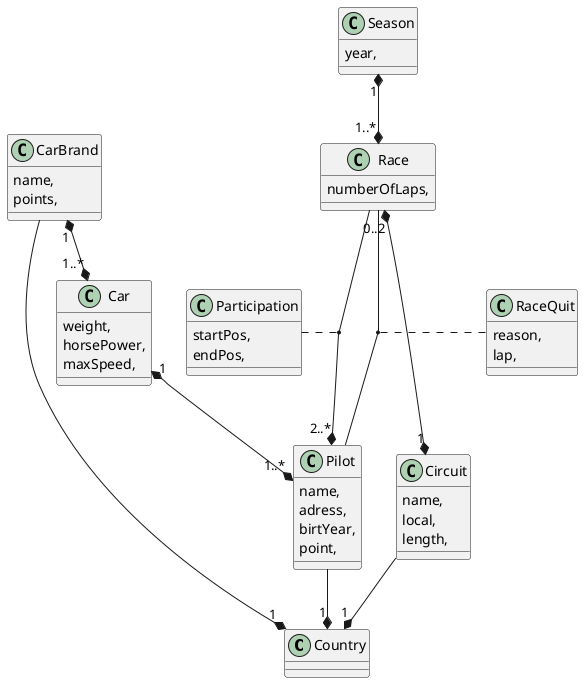 @startuml f1

class Country {

}
'Avoid redundancy; allow unique key'

class CarBrand {
    name,
    points,
}

class Car {
    weight,
    horsePower,
    maxSpeed,
}

class Pilot {
    name,
    adress,
    birtYear,
    point,
}

class Season {
    year,
}

class Race {
    numberOfLaps,
}

class Circuit {
    name,
    local,
    length,
}

class Participation {
    startPos,
    endPos,
}

class RaceQuit {
    reason,
    lap,
}

CarBrand --* "1" Country
Pilot --* "1" Country
Circuit --* "1" Country
CarBrand "1" *--* "1..*" Car
Car "1" *--* "1..*" Pilot
Season "1" *--* "1..*" Race
Race "0..2" *--* "1" Circuit
Race --* "2..*" Pilot
(Race, Pilot) .. Participation

(Race, Pilot) .. RaceQuit
'Alternative: Move RaceQuit attributes to Participation'

@enduml

